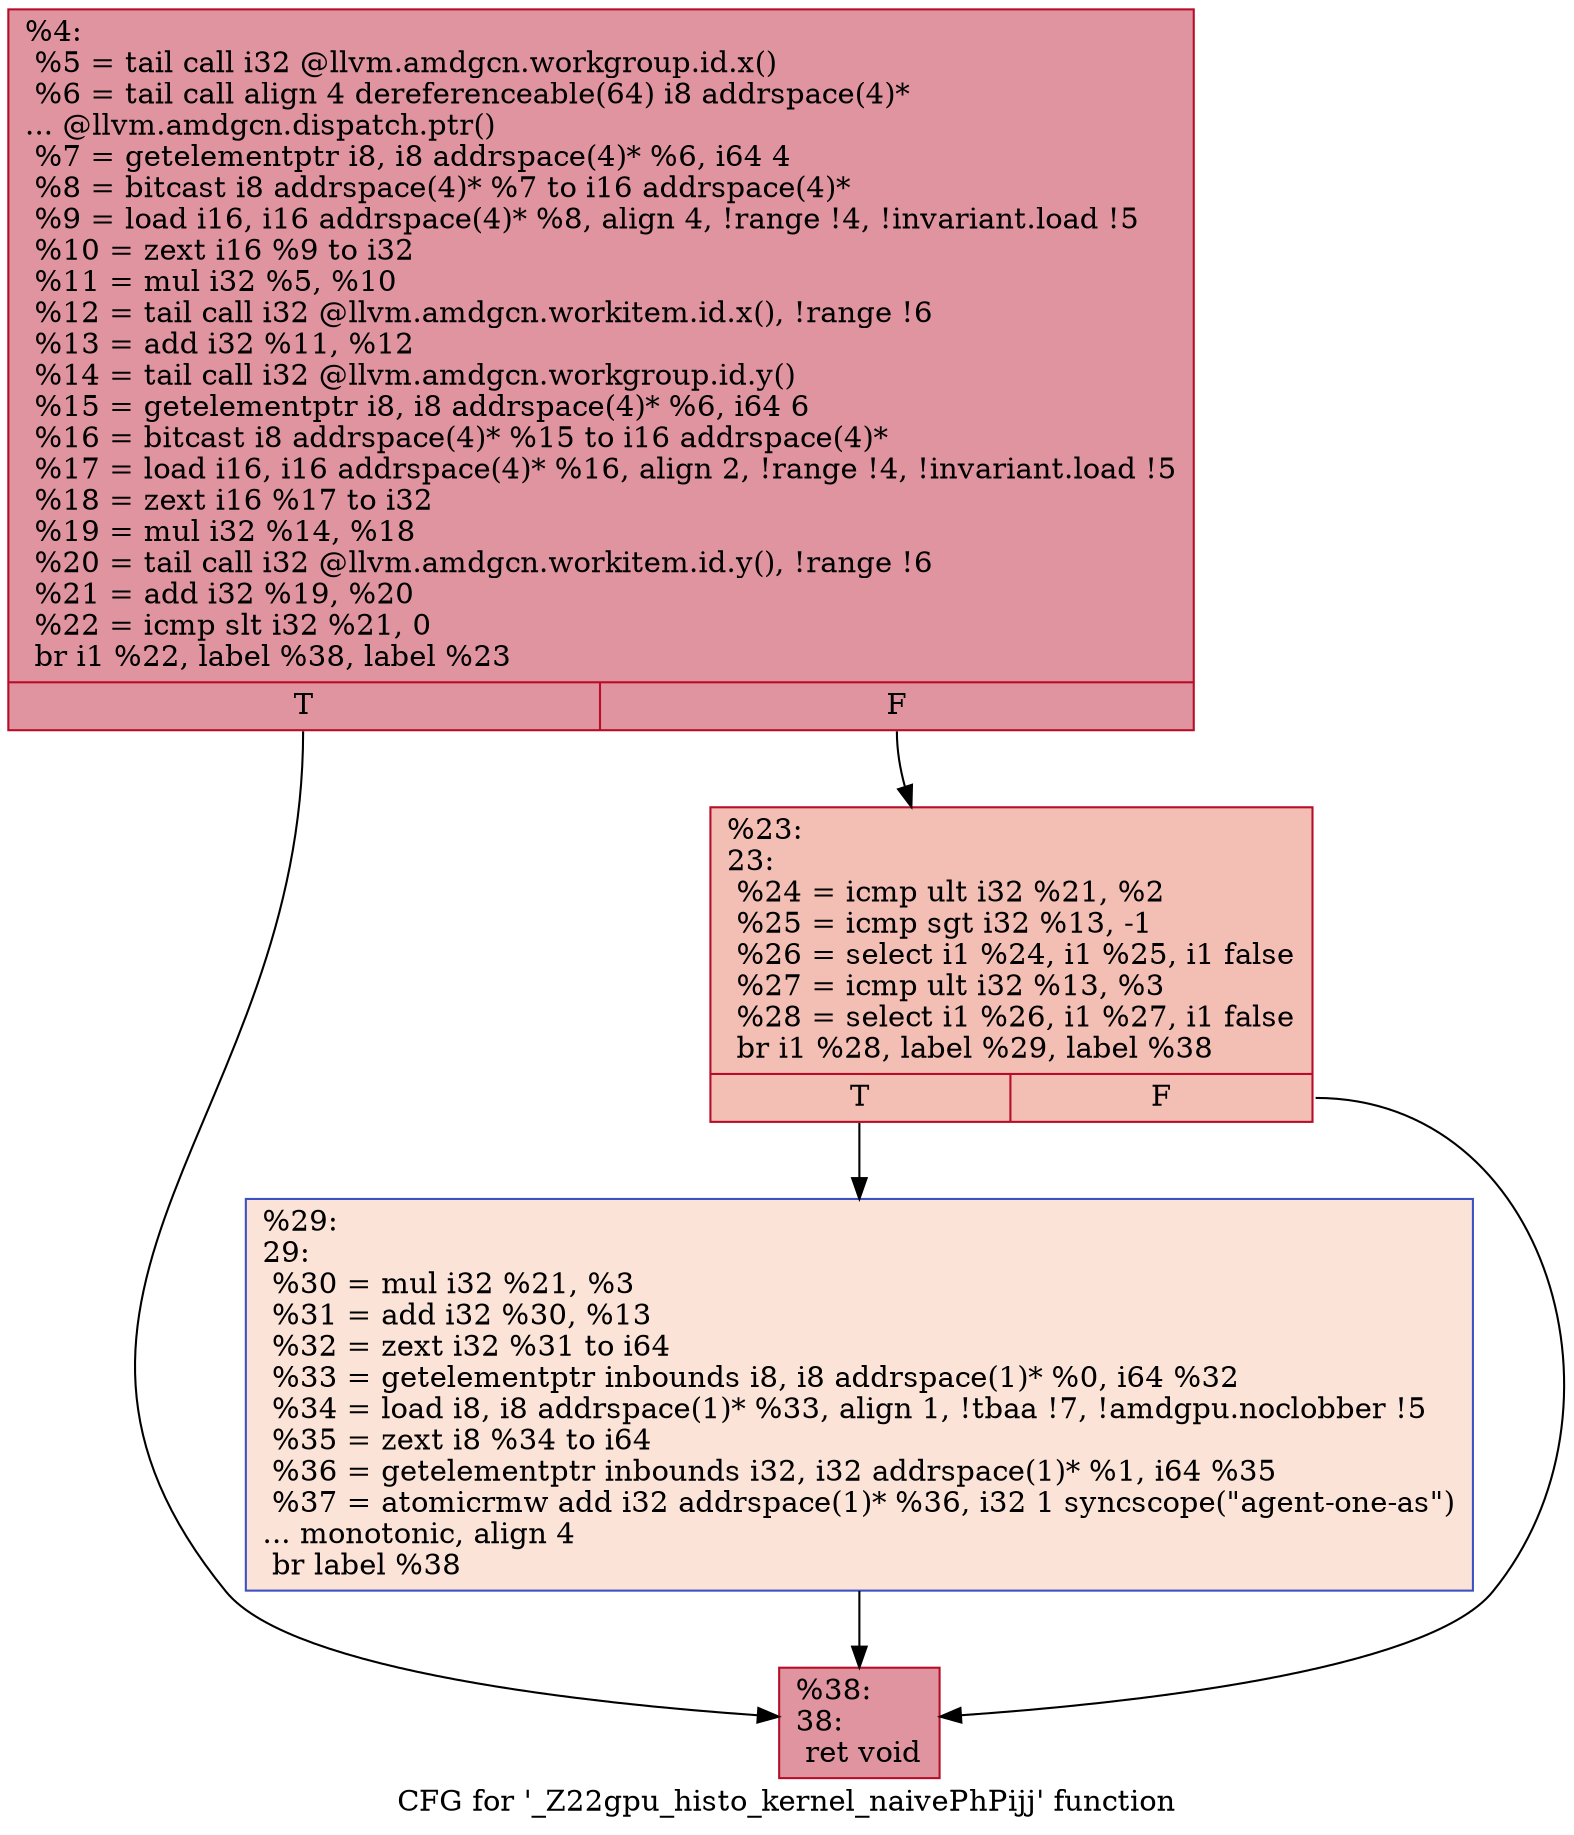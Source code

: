 digraph "CFG for '_Z22gpu_histo_kernel_naivePhPijj' function" {
	label="CFG for '_Z22gpu_histo_kernel_naivePhPijj' function";

	Node0x490c3a0 [shape=record,color="#b70d28ff", style=filled, fillcolor="#b70d2870",label="{%4:\l  %5 = tail call i32 @llvm.amdgcn.workgroup.id.x()\l  %6 = tail call align 4 dereferenceable(64) i8 addrspace(4)*\l... @llvm.amdgcn.dispatch.ptr()\l  %7 = getelementptr i8, i8 addrspace(4)* %6, i64 4\l  %8 = bitcast i8 addrspace(4)* %7 to i16 addrspace(4)*\l  %9 = load i16, i16 addrspace(4)* %8, align 4, !range !4, !invariant.load !5\l  %10 = zext i16 %9 to i32\l  %11 = mul i32 %5, %10\l  %12 = tail call i32 @llvm.amdgcn.workitem.id.x(), !range !6\l  %13 = add i32 %11, %12\l  %14 = tail call i32 @llvm.amdgcn.workgroup.id.y()\l  %15 = getelementptr i8, i8 addrspace(4)* %6, i64 6\l  %16 = bitcast i8 addrspace(4)* %15 to i16 addrspace(4)*\l  %17 = load i16, i16 addrspace(4)* %16, align 2, !range !4, !invariant.load !5\l  %18 = zext i16 %17 to i32\l  %19 = mul i32 %14, %18\l  %20 = tail call i32 @llvm.amdgcn.workitem.id.y(), !range !6\l  %21 = add i32 %19, %20\l  %22 = icmp slt i32 %21, 0\l  br i1 %22, label %38, label %23\l|{<s0>T|<s1>F}}"];
	Node0x490c3a0:s0 -> Node0x490fd40;
	Node0x490c3a0:s1 -> Node0x490fdd0;
	Node0x490fdd0 [shape=record,color="#b70d28ff", style=filled, fillcolor="#e36c5570",label="{%23:\l23:                                               \l  %24 = icmp ult i32 %21, %2\l  %25 = icmp sgt i32 %13, -1\l  %26 = select i1 %24, i1 %25, i1 false\l  %27 = icmp ult i32 %13, %3\l  %28 = select i1 %26, i1 %27, i1 false\l  br i1 %28, label %29, label %38\l|{<s0>T|<s1>F}}"];
	Node0x490fdd0:s0 -> Node0x4910280;
	Node0x490fdd0:s1 -> Node0x490fd40;
	Node0x4910280 [shape=record,color="#3d50c3ff", style=filled, fillcolor="#f6bfa670",label="{%29:\l29:                                               \l  %30 = mul i32 %21, %3\l  %31 = add i32 %30, %13\l  %32 = zext i32 %31 to i64\l  %33 = getelementptr inbounds i8, i8 addrspace(1)* %0, i64 %32\l  %34 = load i8, i8 addrspace(1)* %33, align 1, !tbaa !7, !amdgpu.noclobber !5\l  %35 = zext i8 %34 to i64\l  %36 = getelementptr inbounds i32, i32 addrspace(1)* %1, i64 %35\l  %37 = atomicrmw add i32 addrspace(1)* %36, i32 1 syncscope(\"agent-one-as\")\l... monotonic, align 4\l  br label %38\l}"];
	Node0x4910280 -> Node0x490fd40;
	Node0x490fd40 [shape=record,color="#b70d28ff", style=filled, fillcolor="#b70d2870",label="{%38:\l38:                                               \l  ret void\l}"];
}
